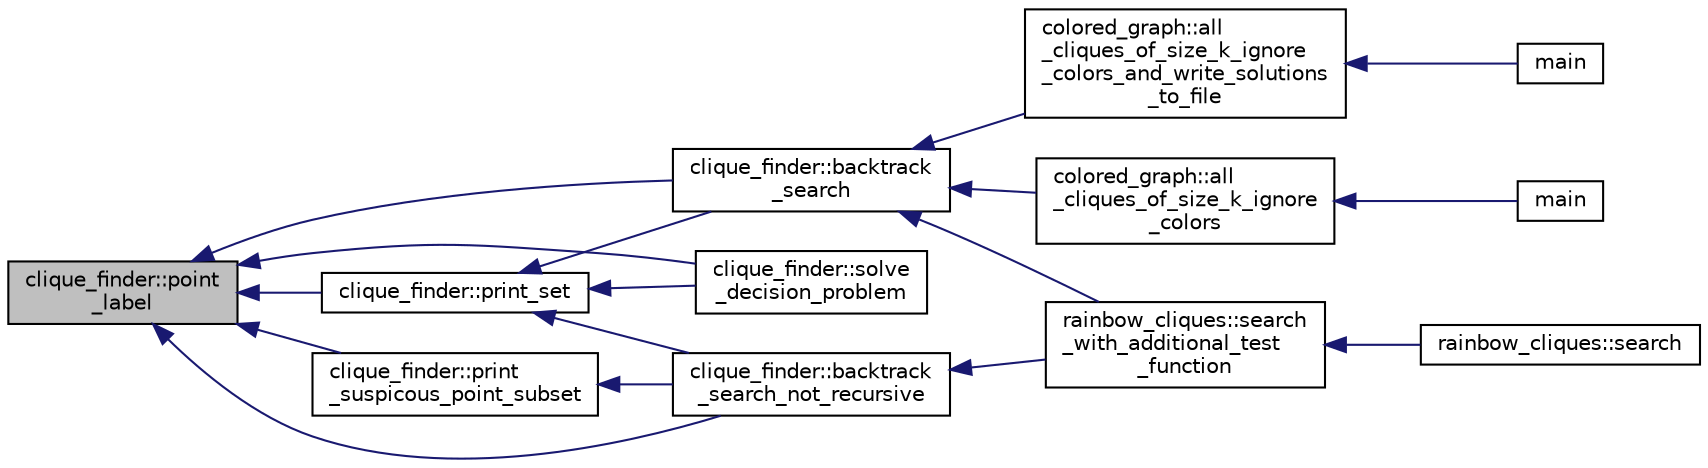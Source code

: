digraph "clique_finder::point_label"
{
  edge [fontname="Helvetica",fontsize="10",labelfontname="Helvetica",labelfontsize="10"];
  node [fontname="Helvetica",fontsize="10",shape=record];
  rankdir="LR";
  Node231 [label="clique_finder::point\l_label",height=0.2,width=0.4,color="black", fillcolor="grey75", style="filled", fontcolor="black"];
  Node231 -> Node232 [dir="back",color="midnightblue",fontsize="10",style="solid",fontname="Helvetica"];
  Node232 [label="clique_finder::print_set",height=0.2,width=0.4,color="black", fillcolor="white", style="filled",URL="$dc/d82/classclique__finder.html#a850b257f0043aea4067ff9afbd554194"];
  Node232 -> Node233 [dir="back",color="midnightblue",fontsize="10",style="solid",fontname="Helvetica"];
  Node233 [label="clique_finder::backtrack\l_search",height=0.2,width=0.4,color="black", fillcolor="white", style="filled",URL="$dc/d82/classclique__finder.html#a94ab299b0915409a3bc1084186393e0a"];
  Node233 -> Node234 [dir="back",color="midnightblue",fontsize="10",style="solid",fontname="Helvetica"];
  Node234 [label="colored_graph::all\l_cliques_of_size_k_ignore\l_colors",height=0.2,width=0.4,color="black", fillcolor="white", style="filled",URL="$dc/de2/classcolored__graph.html#ae25e8fa7873bb5a3409641c08ca95024"];
  Node234 -> Node235 [dir="back",color="midnightblue",fontsize="10",style="solid",fontname="Helvetica"];
  Node235 [label="main",height=0.2,width=0.4,color="black", fillcolor="white", style="filled",URL="$d4/d71/all__rainbow__cliques_8_c.html#a3c04138a5bfe5d72780bb7e82a18e627"];
  Node233 -> Node236 [dir="back",color="midnightblue",fontsize="10",style="solid",fontname="Helvetica"];
  Node236 [label="colored_graph::all\l_cliques_of_size_k_ignore\l_colors_and_write_solutions\l_to_file",height=0.2,width=0.4,color="black", fillcolor="white", style="filled",URL="$dc/de2/classcolored__graph.html#adac4d97375919b00495f7023be88d749"];
  Node236 -> Node237 [dir="back",color="midnightblue",fontsize="10",style="solid",fontname="Helvetica"];
  Node237 [label="main",height=0.2,width=0.4,color="black", fillcolor="white", style="filled",URL="$d9/d9f/all__cliques_8_c.html#a3c04138a5bfe5d72780bb7e82a18e627"];
  Node233 -> Node238 [dir="back",color="midnightblue",fontsize="10",style="solid",fontname="Helvetica"];
  Node238 [label="rainbow_cliques::search\l_with_additional_test\l_function",height=0.2,width=0.4,color="black", fillcolor="white", style="filled",URL="$d3/d54/classrainbow__cliques.html#a38487c306d689486602968412f851b98"];
  Node238 -> Node239 [dir="back",color="midnightblue",fontsize="10",style="solid",fontname="Helvetica"];
  Node239 [label="rainbow_cliques::search",height=0.2,width=0.4,color="black", fillcolor="white", style="filled",URL="$d3/d54/classrainbow__cliques.html#a068ae8a136fca21b0e5bfe6d7605d3d6"];
  Node232 -> Node240 [dir="back",color="midnightblue",fontsize="10",style="solid",fontname="Helvetica"];
  Node240 [label="clique_finder::solve\l_decision_problem",height=0.2,width=0.4,color="black", fillcolor="white", style="filled",URL="$dc/d82/classclique__finder.html#a56caf53f860dbbc0b13448b5982773e2"];
  Node232 -> Node241 [dir="back",color="midnightblue",fontsize="10",style="solid",fontname="Helvetica"];
  Node241 [label="clique_finder::backtrack\l_search_not_recursive",height=0.2,width=0.4,color="black", fillcolor="white", style="filled",URL="$dc/d82/classclique__finder.html#acc978a5b3e9fcd0c8e4a9b08d49d94e0"];
  Node241 -> Node238 [dir="back",color="midnightblue",fontsize="10",style="solid",fontname="Helvetica"];
  Node231 -> Node233 [dir="back",color="midnightblue",fontsize="10",style="solid",fontname="Helvetica"];
  Node231 -> Node240 [dir="back",color="midnightblue",fontsize="10",style="solid",fontname="Helvetica"];
  Node231 -> Node242 [dir="back",color="midnightblue",fontsize="10",style="solid",fontname="Helvetica"];
  Node242 [label="clique_finder::print\l_suspicous_point_subset",height=0.2,width=0.4,color="black", fillcolor="white", style="filled",URL="$dc/d82/classclique__finder.html#a9e90371ec043309aabba9b7bd805fb51"];
  Node242 -> Node241 [dir="back",color="midnightblue",fontsize="10",style="solid",fontname="Helvetica"];
  Node231 -> Node241 [dir="back",color="midnightblue",fontsize="10",style="solid",fontname="Helvetica"];
}
